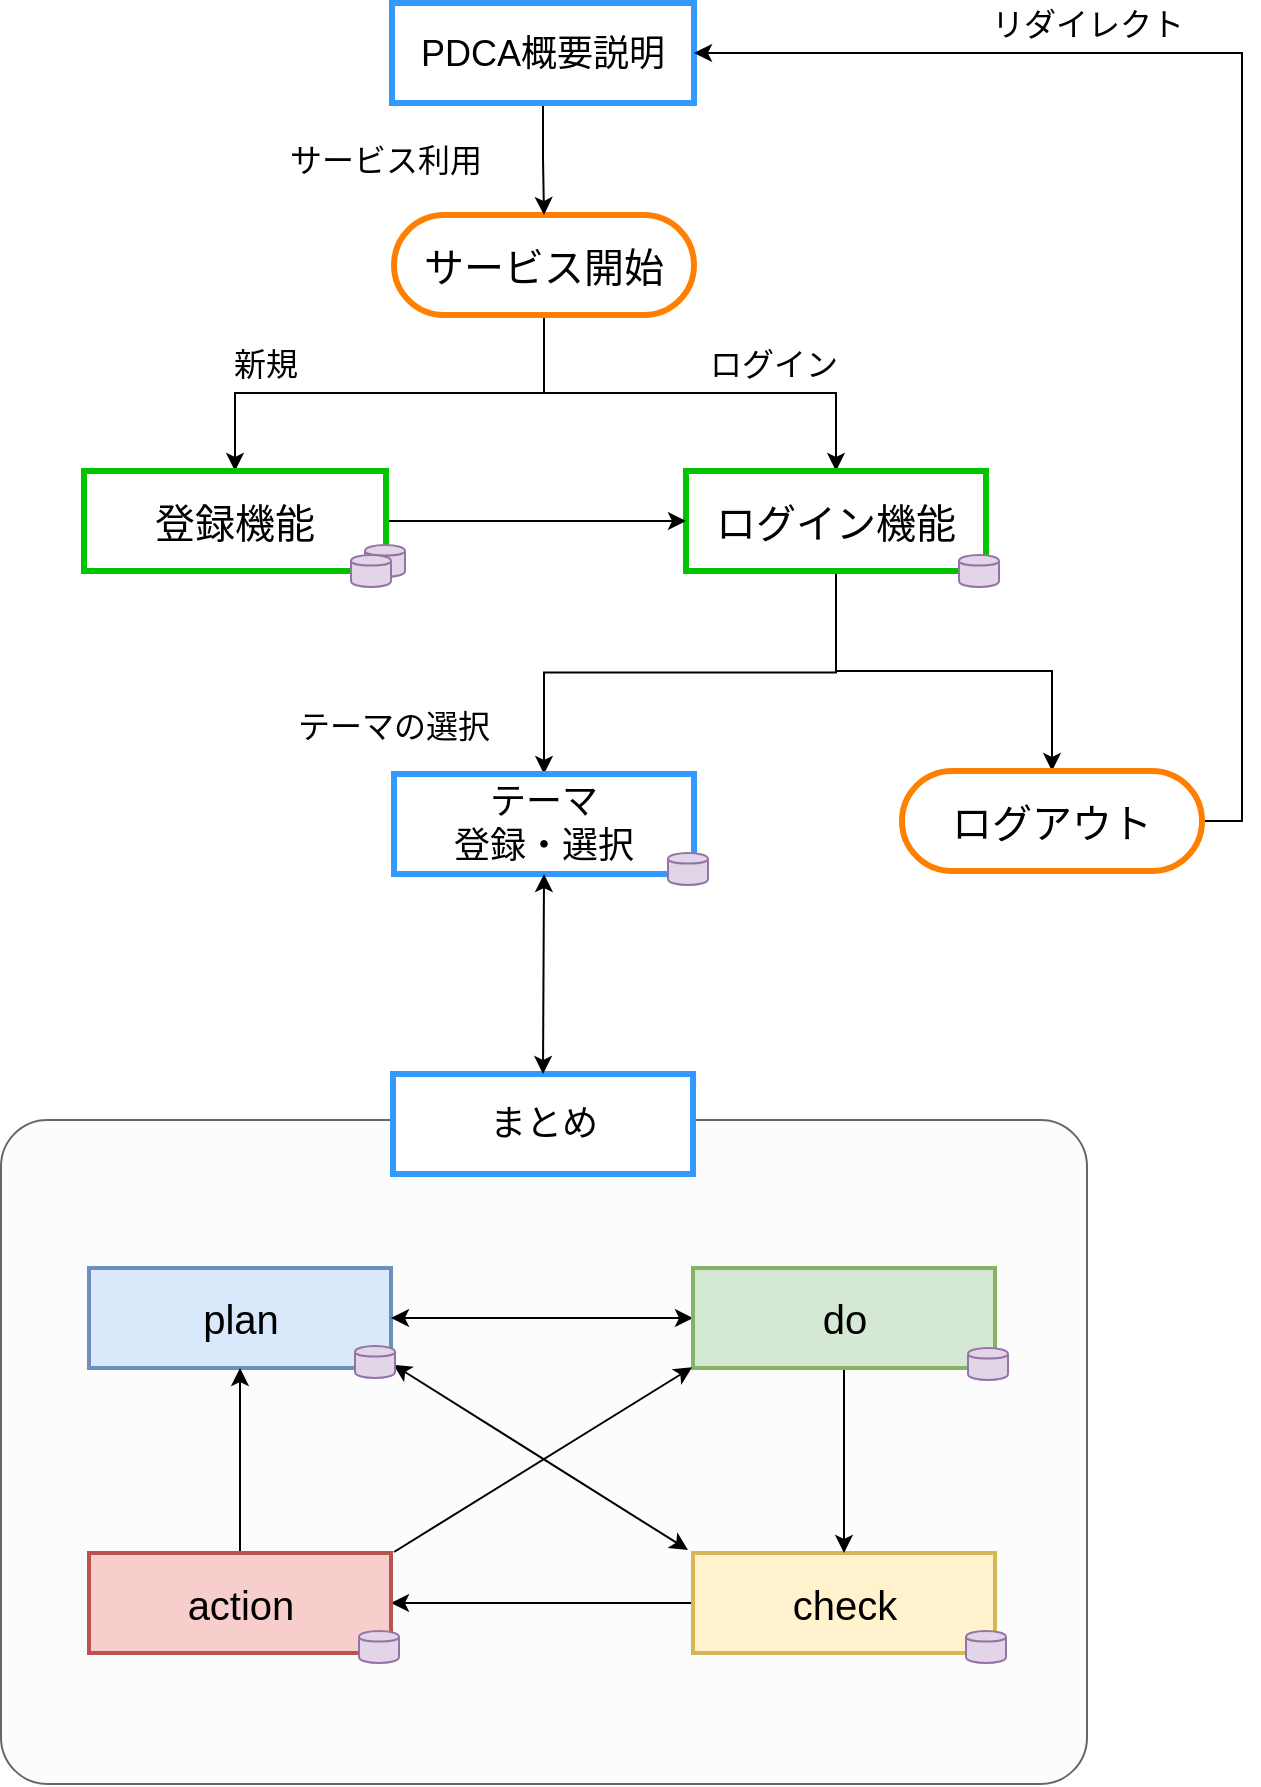<mxfile version="12.3.6" type="github" pages="1">
  <diagram id="7QuHZo5SJ8vDTnDqI6yM" name="Page-1">
    <mxGraphModel dx="904" dy="508" grid="0" gridSize="10" guides="1" tooltips="1" connect="1" arrows="1" fold="1" page="1" pageScale="1" pageWidth="827" pageHeight="1169" math="0" shadow="0">
      <root>
        <mxCell id="0"/>
        <mxCell id="1" parent="0"/>
        <mxCell id="N-NTgORlRnpznjwGjGEB-21" value="" style="rounded=1;whiteSpace=wrap;html=1;strokeWidth=1;fillColor=#FCFCFC;arcSize=7;strokeColor=#666666;fontColor=#333333;" parent="1" vertex="1">
          <mxGeometry x="142.5" y="655" width="543" height="332" as="geometry"/>
        </mxCell>
        <mxCell id="N-NTgORlRnpznjwGjGEB-35" style="edgeStyle=orthogonalEdgeStyle;rounded=0;orthogonalLoop=1;jettySize=auto;html=1;exitX=0.5;exitY=1;exitDx=0;exitDy=0;entryX=0.5;entryY=0;entryDx=0;entryDy=0;" parent="1" source="N-NTgORlRnpznjwGjGEB-4" target="N-NTgORlRnpznjwGjGEB-25" edge="1">
          <mxGeometry relative="1" as="geometry">
            <mxPoint x="260.0" y="325.5" as="targetPoint"/>
          </mxGeometry>
        </mxCell>
        <mxCell id="N-NTgORlRnpznjwGjGEB-36" style="edgeStyle=orthogonalEdgeStyle;rounded=0;orthogonalLoop=1;jettySize=auto;html=1;exitX=0.5;exitY=1;exitDx=0;exitDy=0;entryX=0.5;entryY=0;entryDx=0;entryDy=0;" parent="1" source="N-NTgORlRnpznjwGjGEB-4" target="N-NTgORlRnpznjwGjGEB-5" edge="1">
          <mxGeometry relative="1" as="geometry"/>
        </mxCell>
        <mxCell id="N-NTgORlRnpznjwGjGEB-4" value="&lt;span style=&quot;font-size: 20px&quot;&gt;サービス開始&lt;/span&gt;" style="rounded=1;whiteSpace=wrap;html=1;arcSize=50;rotation=0;strokeWidth=3;strokeColor=#FF8000;" parent="1" vertex="1">
          <mxGeometry x="339" y="202.5" width="150" height="50" as="geometry"/>
        </mxCell>
        <mxCell id="N-NTgORlRnpznjwGjGEB-38" style="edgeStyle=orthogonalEdgeStyle;rounded=0;orthogonalLoop=1;jettySize=auto;html=1;exitX=0.5;exitY=1;exitDx=0;exitDy=0;entryX=0.5;entryY=0;entryDx=0;entryDy=0;" parent="1" source="N-NTgORlRnpznjwGjGEB-5" target="N-NTgORlRnpznjwGjGEB-32" edge="1">
          <mxGeometry relative="1" as="geometry"/>
        </mxCell>
        <mxCell id="N-NTgORlRnpznjwGjGEB-39" style="edgeStyle=orthogonalEdgeStyle;rounded=0;orthogonalLoop=1;jettySize=auto;html=1;exitX=0.5;exitY=1;exitDx=0;exitDy=0;entryX=0.5;entryY=0;entryDx=0;entryDy=0;" parent="1" source="N-NTgORlRnpznjwGjGEB-5" target="N-NTgORlRnpznjwGjGEB-33" edge="1">
          <mxGeometry relative="1" as="geometry"/>
        </mxCell>
        <mxCell id="N-NTgORlRnpznjwGjGEB-5" value="&lt;font style=&quot;font-size: 20px&quot;&gt;ログイン機能&lt;/font&gt;" style="rounded=0;whiteSpace=wrap;html=1;strokeWidth=3;strokeColor=#00C400;" parent="1" vertex="1">
          <mxGeometry x="485" y="330.5" width="150" height="50" as="geometry"/>
        </mxCell>
        <mxCell id="N-NTgORlRnpznjwGjGEB-37" style="edgeStyle=orthogonalEdgeStyle;rounded=0;orthogonalLoop=1;jettySize=auto;html=1;exitX=1;exitY=0.5;exitDx=0;exitDy=0;entryX=0;entryY=0.5;entryDx=0;entryDy=0;" parent="1" source="N-NTgORlRnpznjwGjGEB-25" target="N-NTgORlRnpznjwGjGEB-5" edge="1">
          <mxGeometry relative="1" as="geometry"/>
        </mxCell>
        <mxCell id="N-NTgORlRnpznjwGjGEB-25" value="&lt;font style=&quot;font-size: 20px&quot;&gt;登録機能&lt;/font&gt;" style="rounded=0;whiteSpace=wrap;html=1;strokeWidth=3;strokeColor=#00C400;" parent="1" vertex="1">
          <mxGeometry x="184" y="330.5" width="151" height="50" as="geometry"/>
        </mxCell>
        <mxCell id="N-NTgORlRnpznjwGjGEB-50" style="edgeStyle=orthogonalEdgeStyle;rounded=0;orthogonalLoop=1;jettySize=auto;html=1;exitX=0.5;exitY=1;exitDx=0;exitDy=0;entryX=0.5;entryY=0;entryDx=0;entryDy=0;" parent="1" source="N-NTgORlRnpznjwGjGEB-26" target="N-NTgORlRnpznjwGjGEB-4" edge="1">
          <mxGeometry relative="1" as="geometry"/>
        </mxCell>
        <mxCell id="N-NTgORlRnpznjwGjGEB-26" value="&lt;font style=&quot;font-size: 18px&quot;&gt;PDCA概要説明&lt;/font&gt;" style="rounded=0;whiteSpace=wrap;html=1;strokeWidth=3;strokeColor=#3399FF;" parent="1" vertex="1">
          <mxGeometry x="338" y="96.5" width="151" height="50" as="geometry"/>
        </mxCell>
        <mxCell id="N-NTgORlRnpznjwGjGEB-45" style="edgeStyle=orthogonalEdgeStyle;rounded=0;orthogonalLoop=1;jettySize=auto;html=1;exitX=1;exitY=0.5;exitDx=0;exitDy=0;entryX=0;entryY=0.5;entryDx=0;entryDy=0;" parent="1" source="N-NTgORlRnpznjwGjGEB-27" target="N-NTgORlRnpznjwGjGEB-29" edge="1">
          <mxGeometry relative="1" as="geometry"/>
        </mxCell>
        <mxCell id="N-NTgORlRnpznjwGjGEB-27" value="&lt;span style=&quot;font-size: 20px&quot;&gt;plan&lt;/span&gt;" style="rounded=0;whiteSpace=wrap;html=1;strokeColor=#6c8ebf;strokeWidth=2;fillColor=#dae8fc;" parent="1" vertex="1">
          <mxGeometry x="186.5" y="729" width="151" height="50" as="geometry"/>
        </mxCell>
        <mxCell id="N-NTgORlRnpznjwGjGEB-47" style="edgeStyle=orthogonalEdgeStyle;rounded=0;orthogonalLoop=1;jettySize=auto;html=1;exitX=0;exitY=0.5;exitDx=0;exitDy=0;entryX=1;entryY=0.5;entryDx=0;entryDy=0;" parent="1" source="N-NTgORlRnpznjwGjGEB-28" target="N-NTgORlRnpznjwGjGEB-30" edge="1">
          <mxGeometry relative="1" as="geometry"/>
        </mxCell>
        <mxCell id="N-NTgORlRnpznjwGjGEB-28" value="&lt;span style=&quot;font-size: 20px&quot;&gt;check&lt;/span&gt;" style="rounded=0;whiteSpace=wrap;html=1;strokeColor=#d6b656;strokeWidth=2;fillColor=#fff2cc;" parent="1" vertex="1">
          <mxGeometry x="488.5" y="871.5" width="151" height="50" as="geometry"/>
        </mxCell>
        <mxCell id="N-NTgORlRnpznjwGjGEB-46" style="edgeStyle=orthogonalEdgeStyle;rounded=0;orthogonalLoop=1;jettySize=auto;html=1;exitX=0.5;exitY=1;exitDx=0;exitDy=0;entryX=0.5;entryY=0;entryDx=0;entryDy=0;" parent="1" source="N-NTgORlRnpznjwGjGEB-29" target="N-NTgORlRnpznjwGjGEB-28" edge="1">
          <mxGeometry relative="1" as="geometry"/>
        </mxCell>
        <mxCell id="WV-paqwLH-ebp-nXbJU0-1" style="edgeStyle=orthogonalEdgeStyle;rounded=0;orthogonalLoop=1;jettySize=auto;html=1;exitX=0;exitY=0.5;exitDx=0;exitDy=0;entryX=1;entryY=0.5;entryDx=0;entryDy=0;" parent="1" source="N-NTgORlRnpznjwGjGEB-29" target="N-NTgORlRnpznjwGjGEB-27" edge="1">
          <mxGeometry relative="1" as="geometry"/>
        </mxCell>
        <mxCell id="N-NTgORlRnpznjwGjGEB-29" value="&lt;font style=&quot;font-size: 20px&quot;&gt;do&lt;/font&gt;" style="rounded=0;whiteSpace=wrap;html=1;strokeColor=#82b366;strokeWidth=2;fillColor=#d5e8d4;" parent="1" vertex="1">
          <mxGeometry x="488.5" y="729" width="151" height="50" as="geometry"/>
        </mxCell>
        <mxCell id="N-NTgORlRnpznjwGjGEB-48" style="edgeStyle=orthogonalEdgeStyle;rounded=0;orthogonalLoop=1;jettySize=auto;html=1;exitX=0.5;exitY=0;exitDx=0;exitDy=0;entryX=0.5;entryY=1;entryDx=0;entryDy=0;" parent="1" source="N-NTgORlRnpznjwGjGEB-30" target="N-NTgORlRnpznjwGjGEB-27" edge="1">
          <mxGeometry relative="1" as="geometry"/>
        </mxCell>
        <mxCell id="N-NTgORlRnpznjwGjGEB-30" value="&lt;span style=&quot;font-size: 20px&quot;&gt;action&lt;/span&gt;" style="rounded=0;whiteSpace=wrap;html=1;strokeColor=#b85450;strokeWidth=2;fillColor=#f8cecc;" parent="1" vertex="1">
          <mxGeometry x="186.5" y="871.5" width="151" height="50" as="geometry"/>
        </mxCell>
        <mxCell id="N-NTgORlRnpznjwGjGEB-32" value="&lt;span style=&quot;font-size: 18px&quot;&gt;テーマ&lt;br&gt;&lt;/span&gt;&lt;span style=&quot;font-size: 18px&quot;&gt;登録&lt;/span&gt;&lt;span style=&quot;font-size: 18px&quot;&gt;・&lt;/span&gt;&lt;span style=&quot;font-size: 18px&quot;&gt;選択&lt;/span&gt;" style="rounded=0;whiteSpace=wrap;html=1;strokeWidth=3;strokeColor=#3399FF;" parent="1" vertex="1">
          <mxGeometry x="339" y="482" width="150" height="50" as="geometry"/>
        </mxCell>
        <mxCell id="N-NTgORlRnpznjwGjGEB-53" style="edgeStyle=orthogonalEdgeStyle;rounded=0;orthogonalLoop=1;jettySize=auto;html=1;exitX=1;exitY=0.5;exitDx=0;exitDy=0;entryX=1;entryY=0.5;entryDx=0;entryDy=0;" parent="1" source="N-NTgORlRnpznjwGjGEB-33" target="N-NTgORlRnpznjwGjGEB-26" edge="1">
          <mxGeometry relative="1" as="geometry"/>
        </mxCell>
        <mxCell id="N-NTgORlRnpznjwGjGEB-33" value="&lt;span style=&quot;font-size: 20px&quot;&gt;ログアウト&lt;/span&gt;" style="rounded=1;whiteSpace=wrap;html=1;arcSize=50;rotation=0;strokeWidth=3;strokeColor=#FF8000;" parent="1" vertex="1">
          <mxGeometry x="593" y="480.5" width="150" height="50" as="geometry"/>
        </mxCell>
        <mxCell id="N-NTgORlRnpznjwGjGEB-34" value="&lt;span style=&quot;font-size: 18px&quot;&gt;まとめ&lt;/span&gt;" style="rounded=0;whiteSpace=wrap;html=1;strokeColor=#3399FF;strokeWidth=3;" parent="1" vertex="1">
          <mxGeometry x="338.5" y="632" width="150" height="50" as="geometry"/>
        </mxCell>
        <mxCell id="N-NTgORlRnpznjwGjGEB-43" value="" style="endArrow=classic;startArrow=classic;html=1;entryX=0.5;entryY=1;entryDx=0;entryDy=0;exitX=0.5;exitY=0;exitDx=0;exitDy=0;" parent="1" source="N-NTgORlRnpznjwGjGEB-34" target="N-NTgORlRnpznjwGjGEB-32" edge="1">
          <mxGeometry width="50" height="50" relative="1" as="geometry">
            <mxPoint x="487" y="594.5" as="sourcePoint"/>
            <mxPoint x="104" y="1011.5" as="targetPoint"/>
          </mxGeometry>
        </mxCell>
        <mxCell id="N-NTgORlRnpznjwGjGEB-54" value="&lt;font style=&quot;font-size: 16px&quot;&gt;サービス利用&lt;/font&gt;" style="text;html=1;strokeColor=none;fillColor=none;align=center;verticalAlign=middle;whiteSpace=wrap;rounded=0;strokeWidth=16;" parent="1" vertex="1">
          <mxGeometry x="271" y="164.5" width="128" height="20" as="geometry"/>
        </mxCell>
        <mxCell id="N-NTgORlRnpznjwGjGEB-55" value="&lt;span style=&quot;font-size: 16px&quot;&gt;リダイレクト&lt;/span&gt;&lt;span style=&quot;color: rgba(0 , 0 , 0 , 0) ; font-family: monospace ; font-size: 0px ; white-space: nowrap&quot;&gt;%3CmxGraphModel%3E%3Croot%3E%3CmxCell%20id%3D%220%22%2F%3E%3CmxCell%20id%3D%221%22%20parent%3D%220%22%2F%3E%3CmxCell%20id%3D%222%22%20value%3D%22%26lt%3Bfont%20style%3D%26quot%3Bfont-size%3A%2016px%26quot%3B%26gt%3B%E3%82%B5%E3%83%BC%E3%83%93%E3%82%B9%E5%88%A9%E7%94%A8%26lt%3B%2Ffont%26gt%3B%22%20style%3D%22text%3Bhtml%3D1%3BstrokeColor%3Dnone%3BfillColor%3Dnone%3Balign%3Dcenter%3BverticalAlign%3Dmiddle%3BwhiteSpace%3Dwrap%3Brounded%3D0%3BstrokeWidth%3D16%3B%22%20vertex%3D%221%22%20parent%3D%221%22%3E%3CmxGeometry%20x%3D%22271%22%20y%3D%22203.5%22%20width%3D%22128%22%20height%3D%2220%22%20as%3D%22geometry%22%2F%3E%3C%2FmxCell%3E%3C%2Froot%3E%3C%2FmxGraphModel%3E&lt;/span&gt;" style="text;html=1;strokeColor=none;fillColor=none;align=center;verticalAlign=middle;whiteSpace=wrap;rounded=0;strokeWidth=16;" parent="1" vertex="1">
          <mxGeometry x="621.5" y="96.5" width="128" height="20" as="geometry"/>
        </mxCell>
        <mxCell id="N-NTgORlRnpznjwGjGEB-56" value="&lt;span style=&quot;font-size: 16px&quot;&gt;新規&lt;/span&gt;" style="text;html=1;strokeColor=none;fillColor=none;align=center;verticalAlign=middle;whiteSpace=wrap;rounded=0;strokeWidth=16;" parent="1" vertex="1">
          <mxGeometry x="211" y="267" width="128" height="20" as="geometry"/>
        </mxCell>
        <mxCell id="N-NTgORlRnpznjwGjGEB-57" value="&lt;span style=&quot;font-size: 16px&quot;&gt;ログイン&lt;/span&gt;" style="text;html=1;strokeColor=none;fillColor=none;align=center;verticalAlign=middle;whiteSpace=wrap;rounded=0;strokeWidth=16;" parent="1" vertex="1">
          <mxGeometry x="465" y="267" width="128" height="20" as="geometry"/>
        </mxCell>
        <mxCell id="N-NTgORlRnpznjwGjGEB-58" value="&lt;span style=&quot;font-size: 16px&quot;&gt;テーマの選択&lt;/span&gt;" style="text;html=1;strokeColor=none;fillColor=none;align=center;verticalAlign=middle;whiteSpace=wrap;rounded=0;strokeWidth=16;" parent="1" vertex="1">
          <mxGeometry x="275" y="447.5" width="128" height="20" as="geometry"/>
        </mxCell>
        <mxCell id="WV-paqwLH-ebp-nXbJU0-4" value="" style="endArrow=classic;startArrow=classic;html=1;entryX=1.008;entryY=0.967;entryDx=0;entryDy=0;entryPerimeter=0;" parent="1" target="N-NTgORlRnpznjwGjGEB-27" edge="1">
          <mxGeometry width="50" height="50" relative="1" as="geometry">
            <mxPoint x="486" y="870" as="sourcePoint"/>
            <mxPoint x="108" y="1008" as="targetPoint"/>
          </mxGeometry>
        </mxCell>
        <mxCell id="WV-paqwLH-ebp-nXbJU0-6" value="" style="endArrow=classic;html=1;entryX=-0.003;entryY=0.993;entryDx=0;entryDy=0;entryPerimeter=0;" parent="1" target="N-NTgORlRnpznjwGjGEB-29" edge="1">
          <mxGeometry width="50" height="50" relative="1" as="geometry">
            <mxPoint x="339" y="871" as="sourcePoint"/>
            <mxPoint x="389" y="821.5" as="targetPoint"/>
          </mxGeometry>
        </mxCell>
        <mxCell id="hLl798tvdthP2zpAKtDr-1" value="" style="shape=cylinder;whiteSpace=wrap;html=1;boundedLbl=1;backgroundOutline=1;fillColor=#e1d5e7;strokeColor=#9673a6;" vertex="1" parent="1">
          <mxGeometry x="324.5" y="367.5" width="20" height="16" as="geometry"/>
        </mxCell>
        <mxCell id="hLl798tvdthP2zpAKtDr-3" value="" style="shape=cylinder;whiteSpace=wrap;html=1;boundedLbl=1;backgroundOutline=1;fillColor=#e1d5e7;strokeColor=#9673a6;" vertex="1" parent="1">
          <mxGeometry x="317.5" y="372.5" width="20" height="16" as="geometry"/>
        </mxCell>
        <mxCell id="hLl798tvdthP2zpAKtDr-6" value="" style="shape=cylinder;whiteSpace=wrap;html=1;boundedLbl=1;backgroundOutline=1;fillColor=#e1d5e7;strokeColor=#9673a6;" vertex="1" parent="1">
          <mxGeometry x="476" y="521.5" width="20" height="16" as="geometry"/>
        </mxCell>
        <mxCell id="hLl798tvdthP2zpAKtDr-8" value="" style="shape=cylinder;whiteSpace=wrap;html=1;boundedLbl=1;backgroundOutline=1;fillColor=#e1d5e7;strokeColor=#9673a6;" vertex="1" parent="1">
          <mxGeometry x="621.5" y="372.5" width="20" height="16" as="geometry"/>
        </mxCell>
        <mxCell id="hLl798tvdthP2zpAKtDr-9" value="" style="shape=cylinder;whiteSpace=wrap;html=1;boundedLbl=1;backgroundOutline=1;fillColor=#e1d5e7;strokeColor=#9673a6;" vertex="1" parent="1">
          <mxGeometry x="625" y="910.5" width="20" height="16" as="geometry"/>
        </mxCell>
        <mxCell id="hLl798tvdthP2zpAKtDr-10" value="" style="shape=cylinder;whiteSpace=wrap;html=1;boundedLbl=1;backgroundOutline=1;fillColor=#e1d5e7;strokeColor=#9673a6;" vertex="1" parent="1">
          <mxGeometry x="321.5" y="910.5" width="20" height="16" as="geometry"/>
        </mxCell>
        <mxCell id="hLl798tvdthP2zpAKtDr-11" value="" style="shape=cylinder;whiteSpace=wrap;html=1;boundedLbl=1;backgroundOutline=1;fillColor=#e1d5e7;strokeColor=#9673a6;" vertex="1" parent="1">
          <mxGeometry x="319.5" y="768" width="20" height="16" as="geometry"/>
        </mxCell>
        <mxCell id="hLl798tvdthP2zpAKtDr-12" value="" style="shape=cylinder;whiteSpace=wrap;html=1;boundedLbl=1;backgroundOutline=1;fillColor=#e1d5e7;strokeColor=#9673a6;" vertex="1" parent="1">
          <mxGeometry x="626" y="769" width="20" height="16" as="geometry"/>
        </mxCell>
      </root>
    </mxGraphModel>
  </diagram>
</mxfile>
